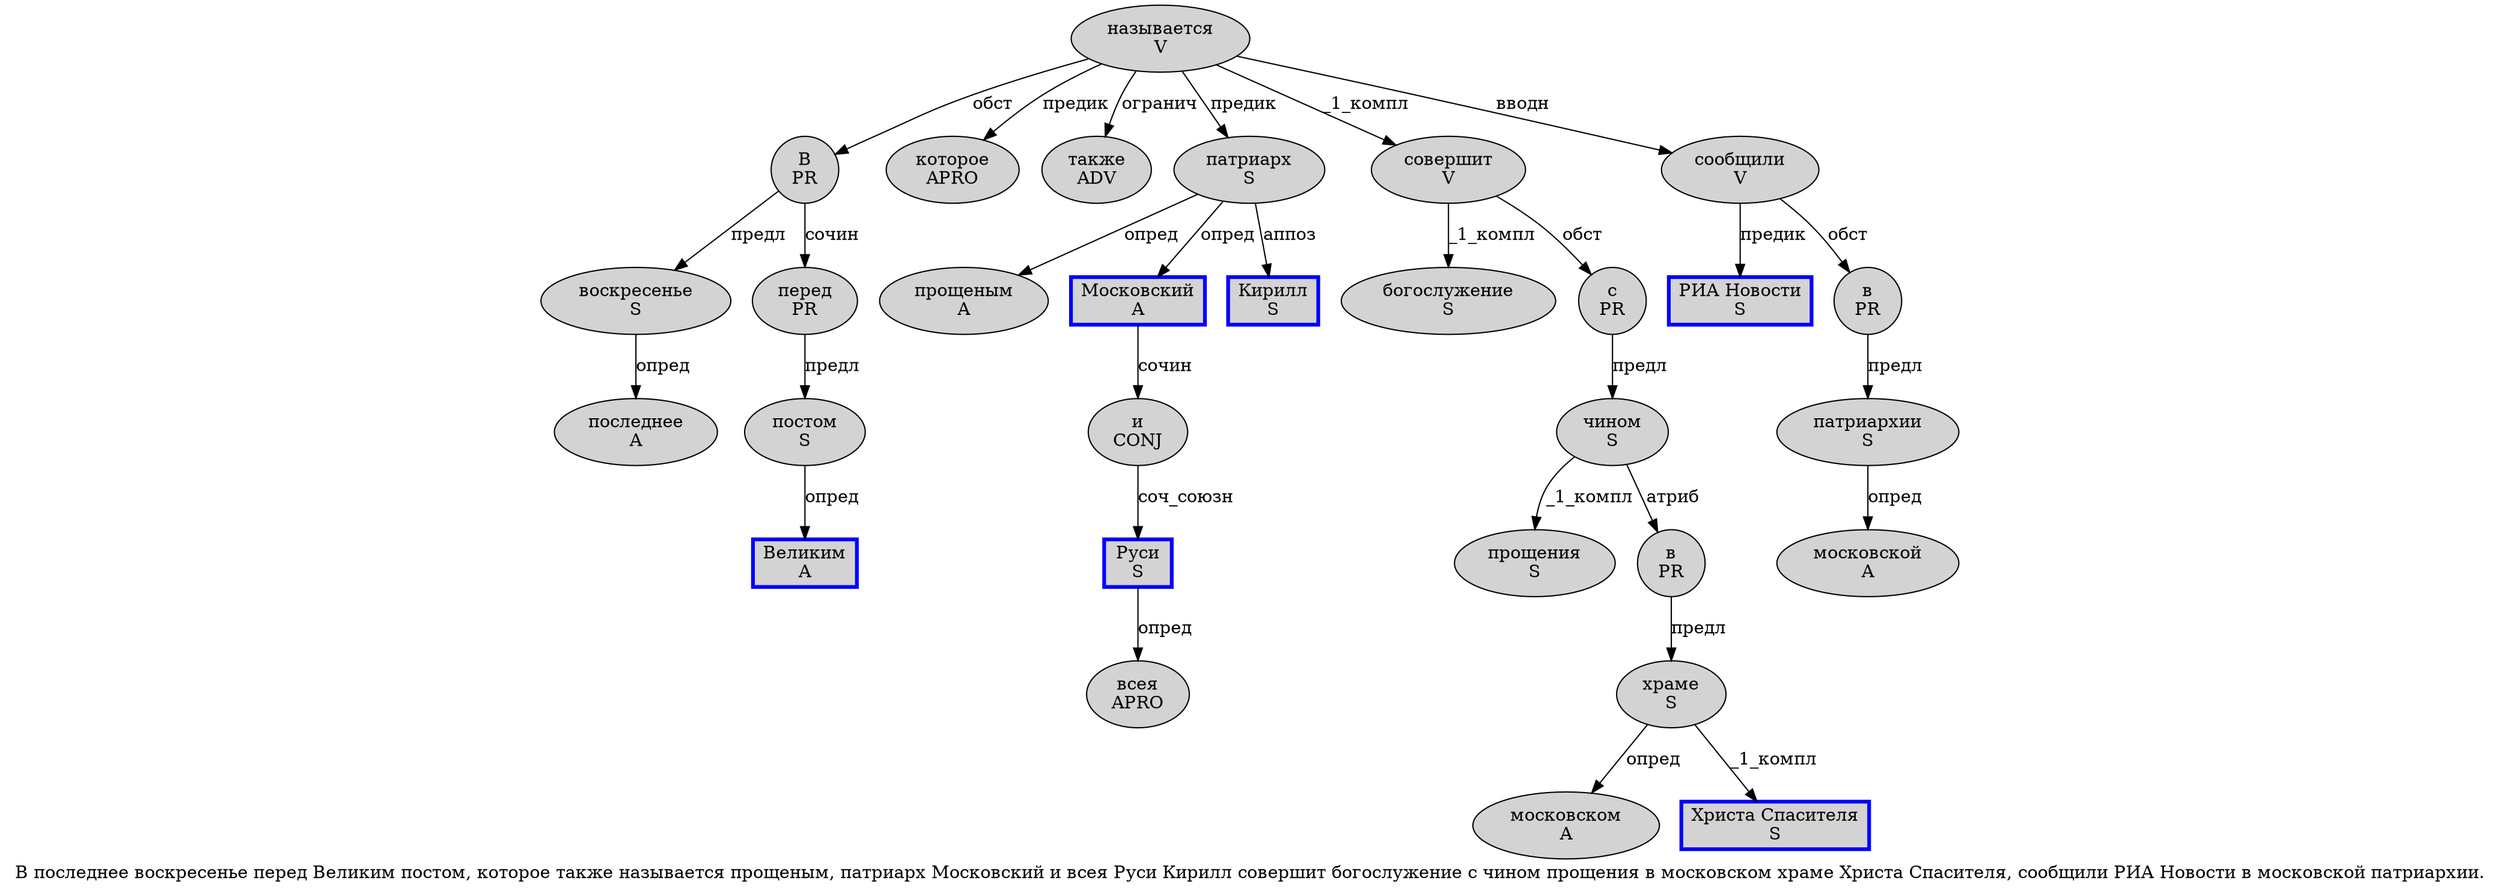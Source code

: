digraph SENTENCE_708 {
	graph [label="В последнее воскресенье перед Великим постом, которое также называется прощеным, патриарх Московский и всея Руси Кирилл совершит богослужение с чином прощения в московском храме Христа Спасителя, сообщили РИА Новости в московской патриархии."]
	node [style=filled]
		0 [label="В
PR" color="" fillcolor=lightgray penwidth=1 shape=ellipse]
		1 [label="последнее
A" color="" fillcolor=lightgray penwidth=1 shape=ellipse]
		2 [label="воскресенье
S" color="" fillcolor=lightgray penwidth=1 shape=ellipse]
		3 [label="перед
PR" color="" fillcolor=lightgray penwidth=1 shape=ellipse]
		4 [label="Великим
A" color=blue fillcolor=lightgray penwidth=3 shape=box]
		5 [label="постом
S" color="" fillcolor=lightgray penwidth=1 shape=ellipse]
		7 [label="которое
APRO" color="" fillcolor=lightgray penwidth=1 shape=ellipse]
		8 [label="также
ADV" color="" fillcolor=lightgray penwidth=1 shape=ellipse]
		9 [label="называется
V" color="" fillcolor=lightgray penwidth=1 shape=ellipse]
		10 [label="прощеным
A" color="" fillcolor=lightgray penwidth=1 shape=ellipse]
		12 [label="патриарх
S" color="" fillcolor=lightgray penwidth=1 shape=ellipse]
		13 [label="Московский
A" color=blue fillcolor=lightgray penwidth=3 shape=box]
		14 [label="и
CONJ" color="" fillcolor=lightgray penwidth=1 shape=ellipse]
		15 [label="всея
APRO" color="" fillcolor=lightgray penwidth=1 shape=ellipse]
		16 [label="Руси
S" color=blue fillcolor=lightgray penwidth=3 shape=box]
		17 [label="Кирилл
S" color=blue fillcolor=lightgray penwidth=3 shape=box]
		18 [label="совершит
V" color="" fillcolor=lightgray penwidth=1 shape=ellipse]
		19 [label="богослужение
S" color="" fillcolor=lightgray penwidth=1 shape=ellipse]
		20 [label="с
PR" color="" fillcolor=lightgray penwidth=1 shape=ellipse]
		21 [label="чином
S" color="" fillcolor=lightgray penwidth=1 shape=ellipse]
		22 [label="прощения
S" color="" fillcolor=lightgray penwidth=1 shape=ellipse]
		23 [label="в
PR" color="" fillcolor=lightgray penwidth=1 shape=ellipse]
		24 [label="московском
A" color="" fillcolor=lightgray penwidth=1 shape=ellipse]
		25 [label="храме
S" color="" fillcolor=lightgray penwidth=1 shape=ellipse]
		26 [label="Христа Спасителя
S" color=blue fillcolor=lightgray penwidth=3 shape=box]
		28 [label="сообщили
V" color="" fillcolor=lightgray penwidth=1 shape=ellipse]
		29 [label="РИА Новости
S" color=blue fillcolor=lightgray penwidth=3 shape=box]
		30 [label="в
PR" color="" fillcolor=lightgray penwidth=1 shape=ellipse]
		31 [label="московской
A" color="" fillcolor=lightgray penwidth=1 shape=ellipse]
		32 [label="патриархии
S" color="" fillcolor=lightgray penwidth=1 shape=ellipse]
			3 -> 5 [label="предл"]
			0 -> 2 [label="предл"]
			0 -> 3 [label="сочин"]
			12 -> 10 [label="опред"]
			12 -> 13 [label="опред"]
			12 -> 17 [label="аппоз"]
			32 -> 31 [label="опред"]
			5 -> 4 [label="опред"]
			20 -> 21 [label="предл"]
			2 -> 1 [label="опред"]
			9 -> 0 [label="обст"]
			9 -> 7 [label="предик"]
			9 -> 8 [label="огранич"]
			9 -> 12 [label="предик"]
			9 -> 18 [label="_1_компл"]
			9 -> 28 [label="вводн"]
			21 -> 22 [label="_1_компл"]
			21 -> 23 [label="атриб"]
			25 -> 24 [label="опред"]
			25 -> 26 [label="_1_компл"]
			14 -> 16 [label="соч_союзн"]
			16 -> 15 [label="опред"]
			13 -> 14 [label="сочин"]
			28 -> 29 [label="предик"]
			28 -> 30 [label="обст"]
			18 -> 19 [label="_1_компл"]
			18 -> 20 [label="обст"]
			23 -> 25 [label="предл"]
			30 -> 32 [label="предл"]
}